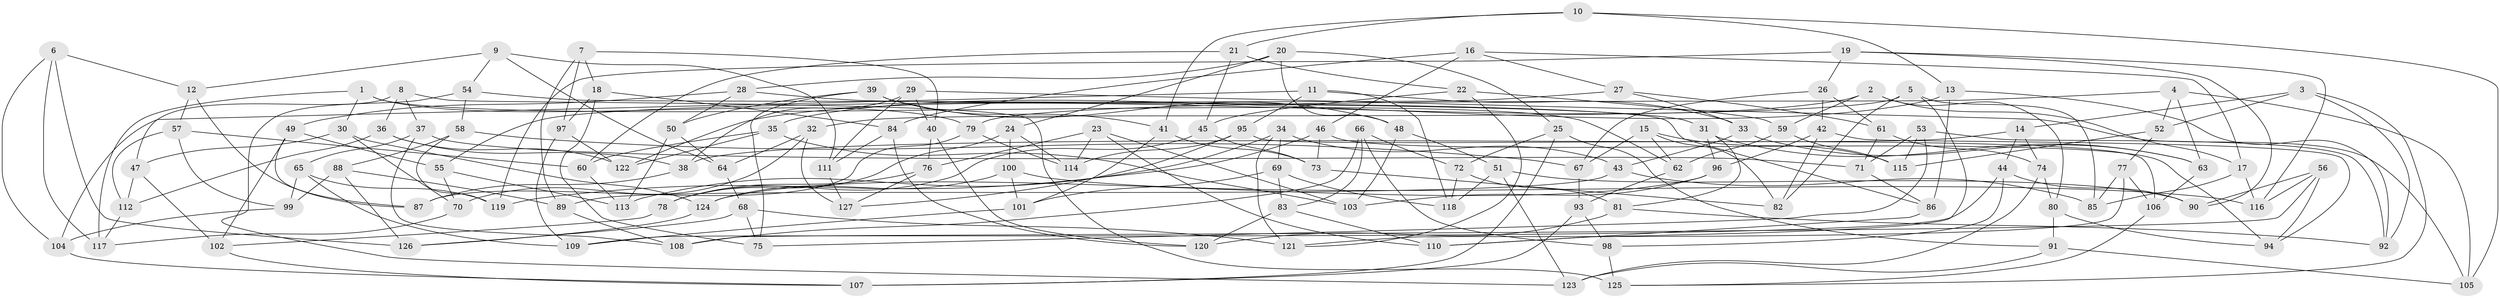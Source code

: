 // Generated by graph-tools (version 1.1) at 2025/03/03/09/25 03:03:10]
// undirected, 127 vertices, 254 edges
graph export_dot {
graph [start="1"]
  node [color=gray90,style=filled];
  1;
  2;
  3;
  4;
  5;
  6;
  7;
  8;
  9;
  10;
  11;
  12;
  13;
  14;
  15;
  16;
  17;
  18;
  19;
  20;
  21;
  22;
  23;
  24;
  25;
  26;
  27;
  28;
  29;
  30;
  31;
  32;
  33;
  34;
  35;
  36;
  37;
  38;
  39;
  40;
  41;
  42;
  43;
  44;
  45;
  46;
  47;
  48;
  49;
  50;
  51;
  52;
  53;
  54;
  55;
  56;
  57;
  58;
  59;
  60;
  61;
  62;
  63;
  64;
  65;
  66;
  67;
  68;
  69;
  70;
  71;
  72;
  73;
  74;
  75;
  76;
  77;
  78;
  79;
  80;
  81;
  82;
  83;
  84;
  85;
  86;
  87;
  88;
  89;
  90;
  91;
  92;
  93;
  94;
  95;
  96;
  97;
  98;
  99;
  100;
  101;
  102;
  103;
  104;
  105;
  106;
  107;
  108;
  109;
  110;
  111;
  112;
  113;
  114;
  115;
  116;
  117;
  118;
  119;
  120;
  121;
  122;
  123;
  124;
  125;
  126;
  127;
  1 -- 79;
  1 -- 117;
  1 -- 30;
  1 -- 62;
  2 -- 122;
  2 -- 80;
  2 -- 59;
  2 -- 17;
  3 -- 14;
  3 -- 92;
  3 -- 125;
  3 -- 52;
  4 -- 79;
  4 -- 63;
  4 -- 105;
  4 -- 52;
  5 -- 82;
  5 -- 85;
  5 -- 32;
  5 -- 110;
  6 -- 12;
  6 -- 117;
  6 -- 104;
  6 -- 126;
  7 -- 97;
  7 -- 18;
  7 -- 40;
  7 -- 89;
  8 -- 125;
  8 -- 37;
  8 -- 36;
  8 -- 47;
  9 -- 54;
  9 -- 12;
  9 -- 64;
  9 -- 111;
  10 -- 105;
  10 -- 41;
  10 -- 21;
  10 -- 13;
  11 -- 118;
  11 -- 95;
  11 -- 33;
  11 -- 104;
  12 -- 87;
  12 -- 57;
  13 -- 92;
  13 -- 35;
  13 -- 86;
  14 -- 38;
  14 -- 74;
  14 -- 44;
  15 -- 67;
  15 -- 82;
  15 -- 115;
  15 -- 62;
  16 -- 27;
  16 -- 84;
  16 -- 46;
  16 -- 17;
  17 -- 85;
  17 -- 116;
  18 -- 97;
  18 -- 84;
  18 -- 75;
  19 -- 26;
  19 -- 116;
  19 -- 90;
  19 -- 119;
  20 -- 48;
  20 -- 24;
  20 -- 25;
  20 -- 28;
  21 -- 45;
  21 -- 22;
  21 -- 60;
  22 -- 121;
  22 -- 59;
  22 -- 45;
  23 -- 110;
  23 -- 114;
  23 -- 76;
  23 -- 103;
  24 -- 78;
  24 -- 100;
  24 -- 114;
  25 -- 91;
  25 -- 72;
  25 -- 107;
  26 -- 67;
  26 -- 42;
  26 -- 61;
  27 -- 61;
  27 -- 33;
  27 -- 55;
  28 -- 49;
  28 -- 31;
  28 -- 50;
  29 -- 111;
  29 -- 38;
  29 -- 105;
  29 -- 40;
  30 -- 70;
  30 -- 47;
  30 -- 124;
  31 -- 63;
  31 -- 81;
  31 -- 96;
  32 -- 64;
  32 -- 70;
  32 -- 127;
  33 -- 43;
  33 -- 63;
  34 -- 69;
  34 -- 113;
  34 -- 43;
  34 -- 121;
  35 -- 60;
  35 -- 122;
  35 -- 103;
  36 -- 112;
  36 -- 38;
  36 -- 122;
  37 -- 71;
  37 -- 65;
  37 -- 108;
  38 -- 87;
  39 -- 41;
  39 -- 50;
  39 -- 75;
  39 -- 48;
  40 -- 120;
  40 -- 76;
  41 -- 73;
  41 -- 101;
  42 -- 96;
  42 -- 82;
  42 -- 94;
  43 -- 89;
  43 -- 85;
  44 -- 98;
  44 -- 109;
  44 -- 90;
  45 -- 78;
  45 -- 73;
  46 -- 73;
  46 -- 94;
  46 -- 119;
  47 -- 102;
  47 -- 112;
  48 -- 51;
  48 -- 103;
  49 -- 55;
  49 -- 87;
  49 -- 102;
  50 -- 113;
  50 -- 64;
  51 -- 90;
  51 -- 123;
  51 -- 118;
  52 -- 115;
  52 -- 77;
  53 -- 75;
  53 -- 92;
  53 -- 71;
  53 -- 115;
  54 -- 123;
  54 -- 86;
  54 -- 58;
  55 -- 113;
  55 -- 70;
  56 -- 116;
  56 -- 94;
  56 -- 108;
  56 -- 90;
  57 -- 60;
  57 -- 112;
  57 -- 99;
  58 -- 88;
  58 -- 119;
  58 -- 67;
  59 -- 115;
  59 -- 62;
  60 -- 113;
  61 -- 71;
  61 -- 74;
  62 -- 93;
  63 -- 106;
  64 -- 68;
  65 -- 99;
  65 -- 119;
  65 -- 109;
  66 -- 108;
  66 -- 98;
  66 -- 83;
  66 -- 72;
  67 -- 93;
  68 -- 126;
  68 -- 75;
  68 -- 121;
  69 -- 83;
  69 -- 101;
  69 -- 118;
  70 -- 117;
  71 -- 86;
  72 -- 81;
  72 -- 118;
  73 -- 82;
  74 -- 80;
  74 -- 123;
  76 -- 127;
  76 -- 78;
  77 -- 85;
  77 -- 121;
  77 -- 106;
  78 -- 102;
  79 -- 87;
  79 -- 114;
  80 -- 91;
  80 -- 94;
  81 -- 92;
  81 -- 120;
  83 -- 110;
  83 -- 120;
  84 -- 111;
  84 -- 120;
  86 -- 110;
  88 -- 99;
  88 -- 126;
  88 -- 89;
  89 -- 108;
  91 -- 123;
  91 -- 105;
  93 -- 98;
  93 -- 107;
  95 -- 106;
  95 -- 114;
  95 -- 127;
  96 -- 103;
  96 -- 124;
  97 -- 122;
  97 -- 109;
  98 -- 125;
  99 -- 104;
  100 -- 124;
  100 -- 116;
  100 -- 101;
  101 -- 109;
  102 -- 107;
  104 -- 107;
  106 -- 125;
  111 -- 127;
  112 -- 117;
  124 -- 126;
}
